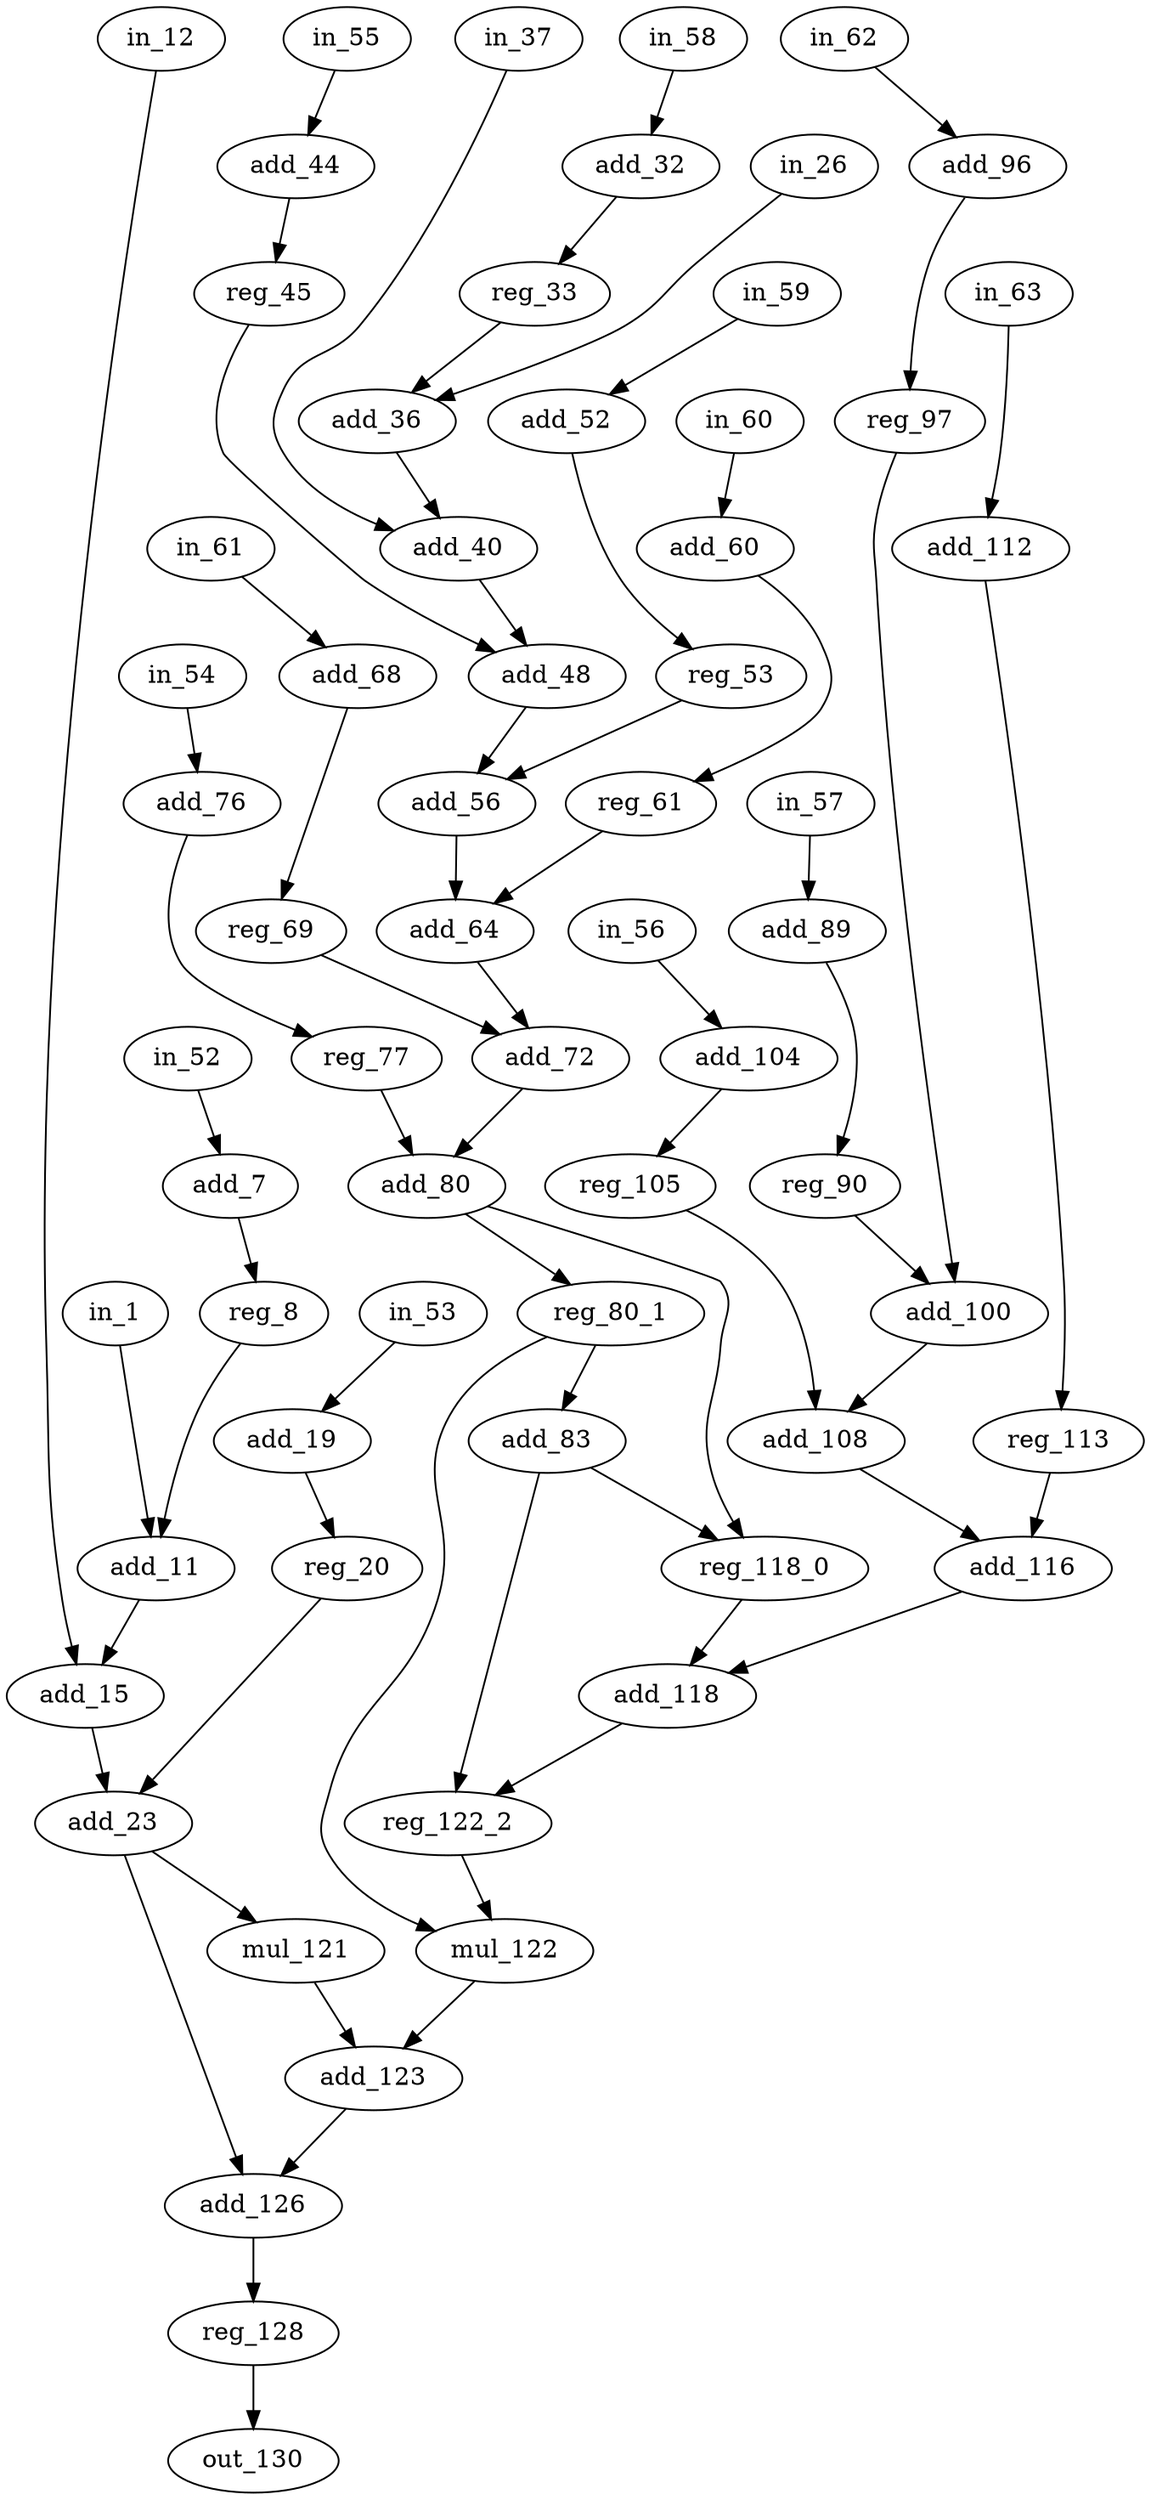 digraph h2v2_smooth {
0 [label=reg_33 op=reg];
1 [label=in_12 op=in];
2 [label=in_37 op=in];
3 [label=add_68 op=addi value=2];
4 [label=mul_121 op=muli value=2];
5 [label=reg_90 op=reg];
6 [label=add_23 op=add];
7 [label=add_118 op=add];
8 [label=reg_61 op=reg];
9 [label=add_83 op=addi value=2];
10 [label=add_19 op=addi value=2];
11 [label=add_72 op=add];
12 [label=add_89 op=addi value=2];
13 [label=add_104 op=addi value=2];
14 [label=reg_128 op=reg];
15 [label=reg_80_1 op=reg];
16 [label=reg_20 op=reg];
17 [label=add_60 op=addi value=2];
18 [label=in_1 op=in];
19 [label=add_7 op=addi value=2];
20 [label=add_40 op=add];
21 [label=reg_69 op=reg];
22 [label=reg_105 op=reg];
23 [label=in_26 op=in];
24 [label=add_116 op=add];
25 [label=add_96 op=addi value=2];
26 [label=mul_122 op=mul];
27 [label=reg_53 op=reg];
28 [label=reg_45 op=reg];
29 [label=add_44 op=addi value=2];
30 [label=reg_8 op=reg];
31 [label=add_52 op=addi value=2];
32 [label=add_11 op=add];
33 [label=add_64 op=add];
34 [label=reg_113 op=reg];
35 [label=add_123 op=add];
36 [label=add_32 op=addi value=2];
37 [label=add_108 op=add];
38 [label=add_36 op=add];
39 [label=reg_77 op=reg];
40 [label=add_48 op=add];
41 [label=add_80 op=add];
42 [label=add_112 op=addi value=2];
43 [label=add_15 op=add];
44 [label=add_76 op=addi value=2];
45 [label=add_100 op=add];
46 [label=reg_97 op=reg];
47 [label=add_126 op=add];
48 [label=reg_122_2 op=reg];
49 [label=out_130 op=out];
50 [label=add_56 op=add];
51 [label=reg_118_0 op=reg];
52 [label=in_52 op=in];
53 [label=in_53 op=in];
54 [label=in_54 op=in];
55 [label=in_55 op=in];
56 [label=in_56 op=in];
57 [label=in_57 op=in];
58 [label=in_58 op=in];
59 [label=in_59 op=in];
60 [label=in_60 op=in];
61 [label=in_61 op=in];
62 [label=in_62 op=in];
63 [label=in_63 op= in ];

52 ->19 [port=0 weight=0];
53 -> 10 [port=0 weight=0];
54 -> 44 [port=0 weight=0];
55 -> 29 [port=0 weight=0];
56 -> 13 [port=0 weight=0];
57 -> 12 [port=0 weight=0];
58 -> 36 [port=0 weight=0];
59 -> 31 [port=0 weight=0];
60 -> 17 [port=0 weight=0];
61 -> 3 [port=0 weight=0];
62 -> 25 [port=0 weight=0];
63 -> 42 [port=0 weight=0];
36 -> 0 [port=0 weight=0];
6 -> 4 [port=0 weight=0];
12 -> 5 [port=0 weight=0];
16 -> 6 [port=0 weight=0];
43 -> 6 [port=1 weight=0];
51 -> 7 [port=0 weight=0];
24 -> 7 [port=1 weight=0];
17 -> 8 [port=0 weight=0];
15 -> 9 [port=0 weight=0];
33 -> 11 [port=0 weight=0];
21 -> 11 [port=1 weight=0];
47 -> 14 [port=0 weight=0];
41 -> 15 [port=0 weight=0];
10 -> 16 [port=0 weight=0];
38 -> 20 [port=0 weight=0];
2 -> 20 [port=1 weight=0];
3 -> 21 [port=0 weight=0];
13 -> 22 [port=0 weight=0];
34 -> 24 [port=0 weight=0];
37 -> 24 [port=1 weight=0];
15 -> 26 [port=0 weight=0];
48 -> 26 [port=1 weight=0];
31 -> 27 [port=0 weight=0];
29 -> 28 [port=0 weight=0];
19 -> 30 [port=0 weight=0];
30 -> 32 [port=0 weight=0];
18 -> 32 [port=1 weight=0];
50 -> 33 [port=0 weight=0];
8 -> 33 [port=1 weight=0];
42 -> 34 [port=0 weight=0];
26 -> 35 [port=0 weight=0];
4 -> 35 [port=1 weight=0];
45 -> 37 [port=0 weight=0];
22 -> 37 [port=1 weight=0];
0 -> 38 [port=0 weight=0];
23 -> 38 [port=1 weight=0];
44 -> 39 [port=0 weight=0];
28 -> 40 [port=0 weight=0];
20 -> 40 [port=1 weight=0];
11 -> 41 [port=0 weight=0];
39 -> 41 [port=1 weight=0];
32 -> 43 [port=0 weight=0];
1 -> 43 [port=1 weight=0];
5 -> 45 [port=0 weight=0];
46 -> 45 [port=1 weight=0];
25 -> 46 [port=0 weight=0];
35 -> 47 [port=0 weight=0];
6 -> 47 [port=1 weight=0];
9 -> 48 [port=0 weight=0];
7 -> 48 [port=1 weight=0];
14 -> 49 [port=0 weight=0];
27 -> 50 [port=0 weight=0];
40 -> 50 [port=1 weight=0];
9 -> 51 [port=0 weight=0];
41 -> 51 [port=1 weight=0];
}